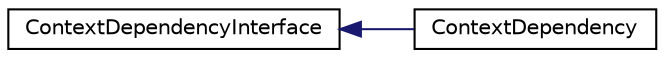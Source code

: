 digraph "Graphical Class Hierarchy"
{
  edge [fontname="Helvetica",fontsize="10",labelfontname="Helvetica",labelfontsize="10"];
  node [fontname="Helvetica",fontsize="10",shape=record];
  rankdir="LR";
  Node0 [label="ContextDependencyInterface",height=0.2,width=0.4,color="black", fillcolor="white", style="filled",URL="$classkaldi_1_1ContextDependencyInterface.html",tooltip="context-dep-itf.h provides a link between the tree-building code in ../tree/, and the FST code in ..."];
  Node0 -> Node1 [dir="back",color="midnightblue",fontsize="10",style="solid",fontname="Helvetica"];
  Node1 [label="ContextDependency",height=0.2,width=0.4,color="black", fillcolor="white", style="filled",URL="$classkaldi_1_1ContextDependency.html"];
}
